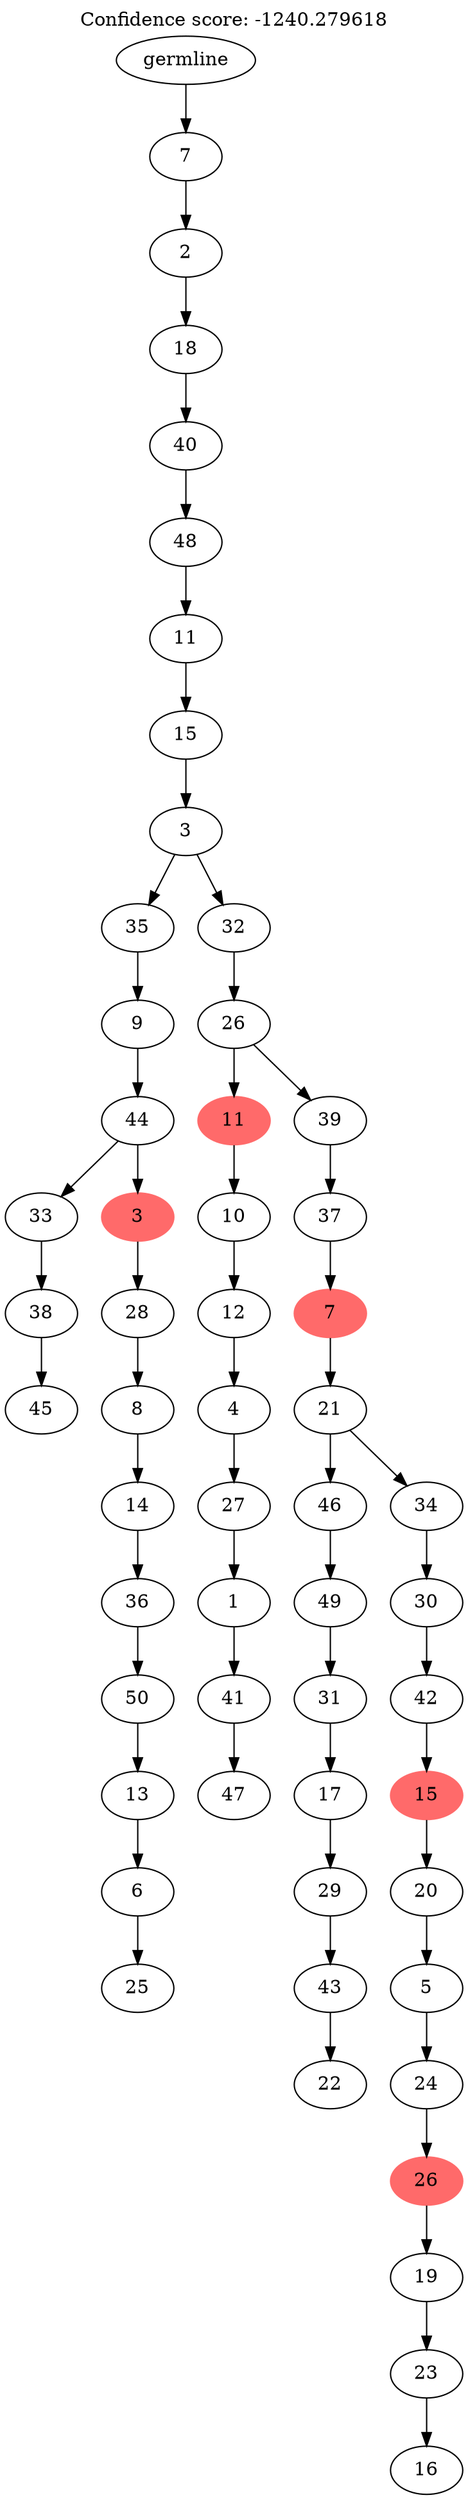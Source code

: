 digraph g {
	"54" -> "55";
	"55" [label="45"];
	"53" -> "54";
	"54" [label="38"];
	"51" -> "52";
	"52" [label="25"];
	"50" -> "51";
	"51" [label="6"];
	"49" -> "50";
	"50" [label="13"];
	"48" -> "49";
	"49" [label="50"];
	"47" -> "48";
	"48" [label="36"];
	"46" -> "47";
	"47" [label="14"];
	"45" -> "46";
	"46" [label="8"];
	"44" -> "45";
	"45" [label="28"];
	"43" -> "44";
	"44" [color=indianred1, style=filled, label="3"];
	"43" -> "53";
	"53" [label="33"];
	"42" -> "43";
	"43" [label="44"];
	"41" -> "42";
	"42" [label="9"];
	"39" -> "40";
	"40" [label="47"];
	"38" -> "39";
	"39" [label="41"];
	"37" -> "38";
	"38" [label="1"];
	"36" -> "37";
	"37" [label="27"];
	"35" -> "36";
	"36" [label="4"];
	"34" -> "35";
	"35" [label="12"];
	"33" -> "34";
	"34" [label="10"];
	"31" -> "32";
	"32" [label="22"];
	"30" -> "31";
	"31" [label="43"];
	"29" -> "30";
	"30" [label="29"];
	"28" -> "29";
	"29" [label="17"];
	"27" -> "28";
	"28" [label="31"];
	"26" -> "27";
	"27" [label="49"];
	"24" -> "25";
	"25" [label="16"];
	"23" -> "24";
	"24" [label="23"];
	"22" -> "23";
	"23" [label="19"];
	"21" -> "22";
	"22" [color=indianred1, style=filled, label="26"];
	"20" -> "21";
	"21" [label="24"];
	"19" -> "20";
	"20" [label="5"];
	"18" -> "19";
	"19" [label="20"];
	"17" -> "18";
	"18" [color=indianred1, style=filled, label="15"];
	"16" -> "17";
	"17" [label="42"];
	"15" -> "16";
	"16" [label="30"];
	"14" -> "15";
	"15" [label="34"];
	"14" -> "26";
	"26" [label="46"];
	"13" -> "14";
	"14" [label="21"];
	"12" -> "13";
	"13" [color=indianred1, style=filled, label="7"];
	"11" -> "12";
	"12" [label="37"];
	"10" -> "11";
	"11" [label="39"];
	"10" -> "33";
	"33" [color=indianred1, style=filled, label="11"];
	"9" -> "10";
	"10" [label="26"];
	"8" -> "9";
	"9" [label="32"];
	"8" -> "41";
	"41" [label="35"];
	"7" -> "8";
	"8" [label="3"];
	"6" -> "7";
	"7" [label="15"];
	"5" -> "6";
	"6" [label="11"];
	"4" -> "5";
	"5" [label="48"];
	"3" -> "4";
	"4" [label="40"];
	"2" -> "3";
	"3" [label="18"];
	"1" -> "2";
	"2" [label="2"];
	"0" -> "1";
	"1" [label="7"];
	"0" [label="germline"];
	labelloc="t";
	label="Confidence score: -1240.279618";
}
